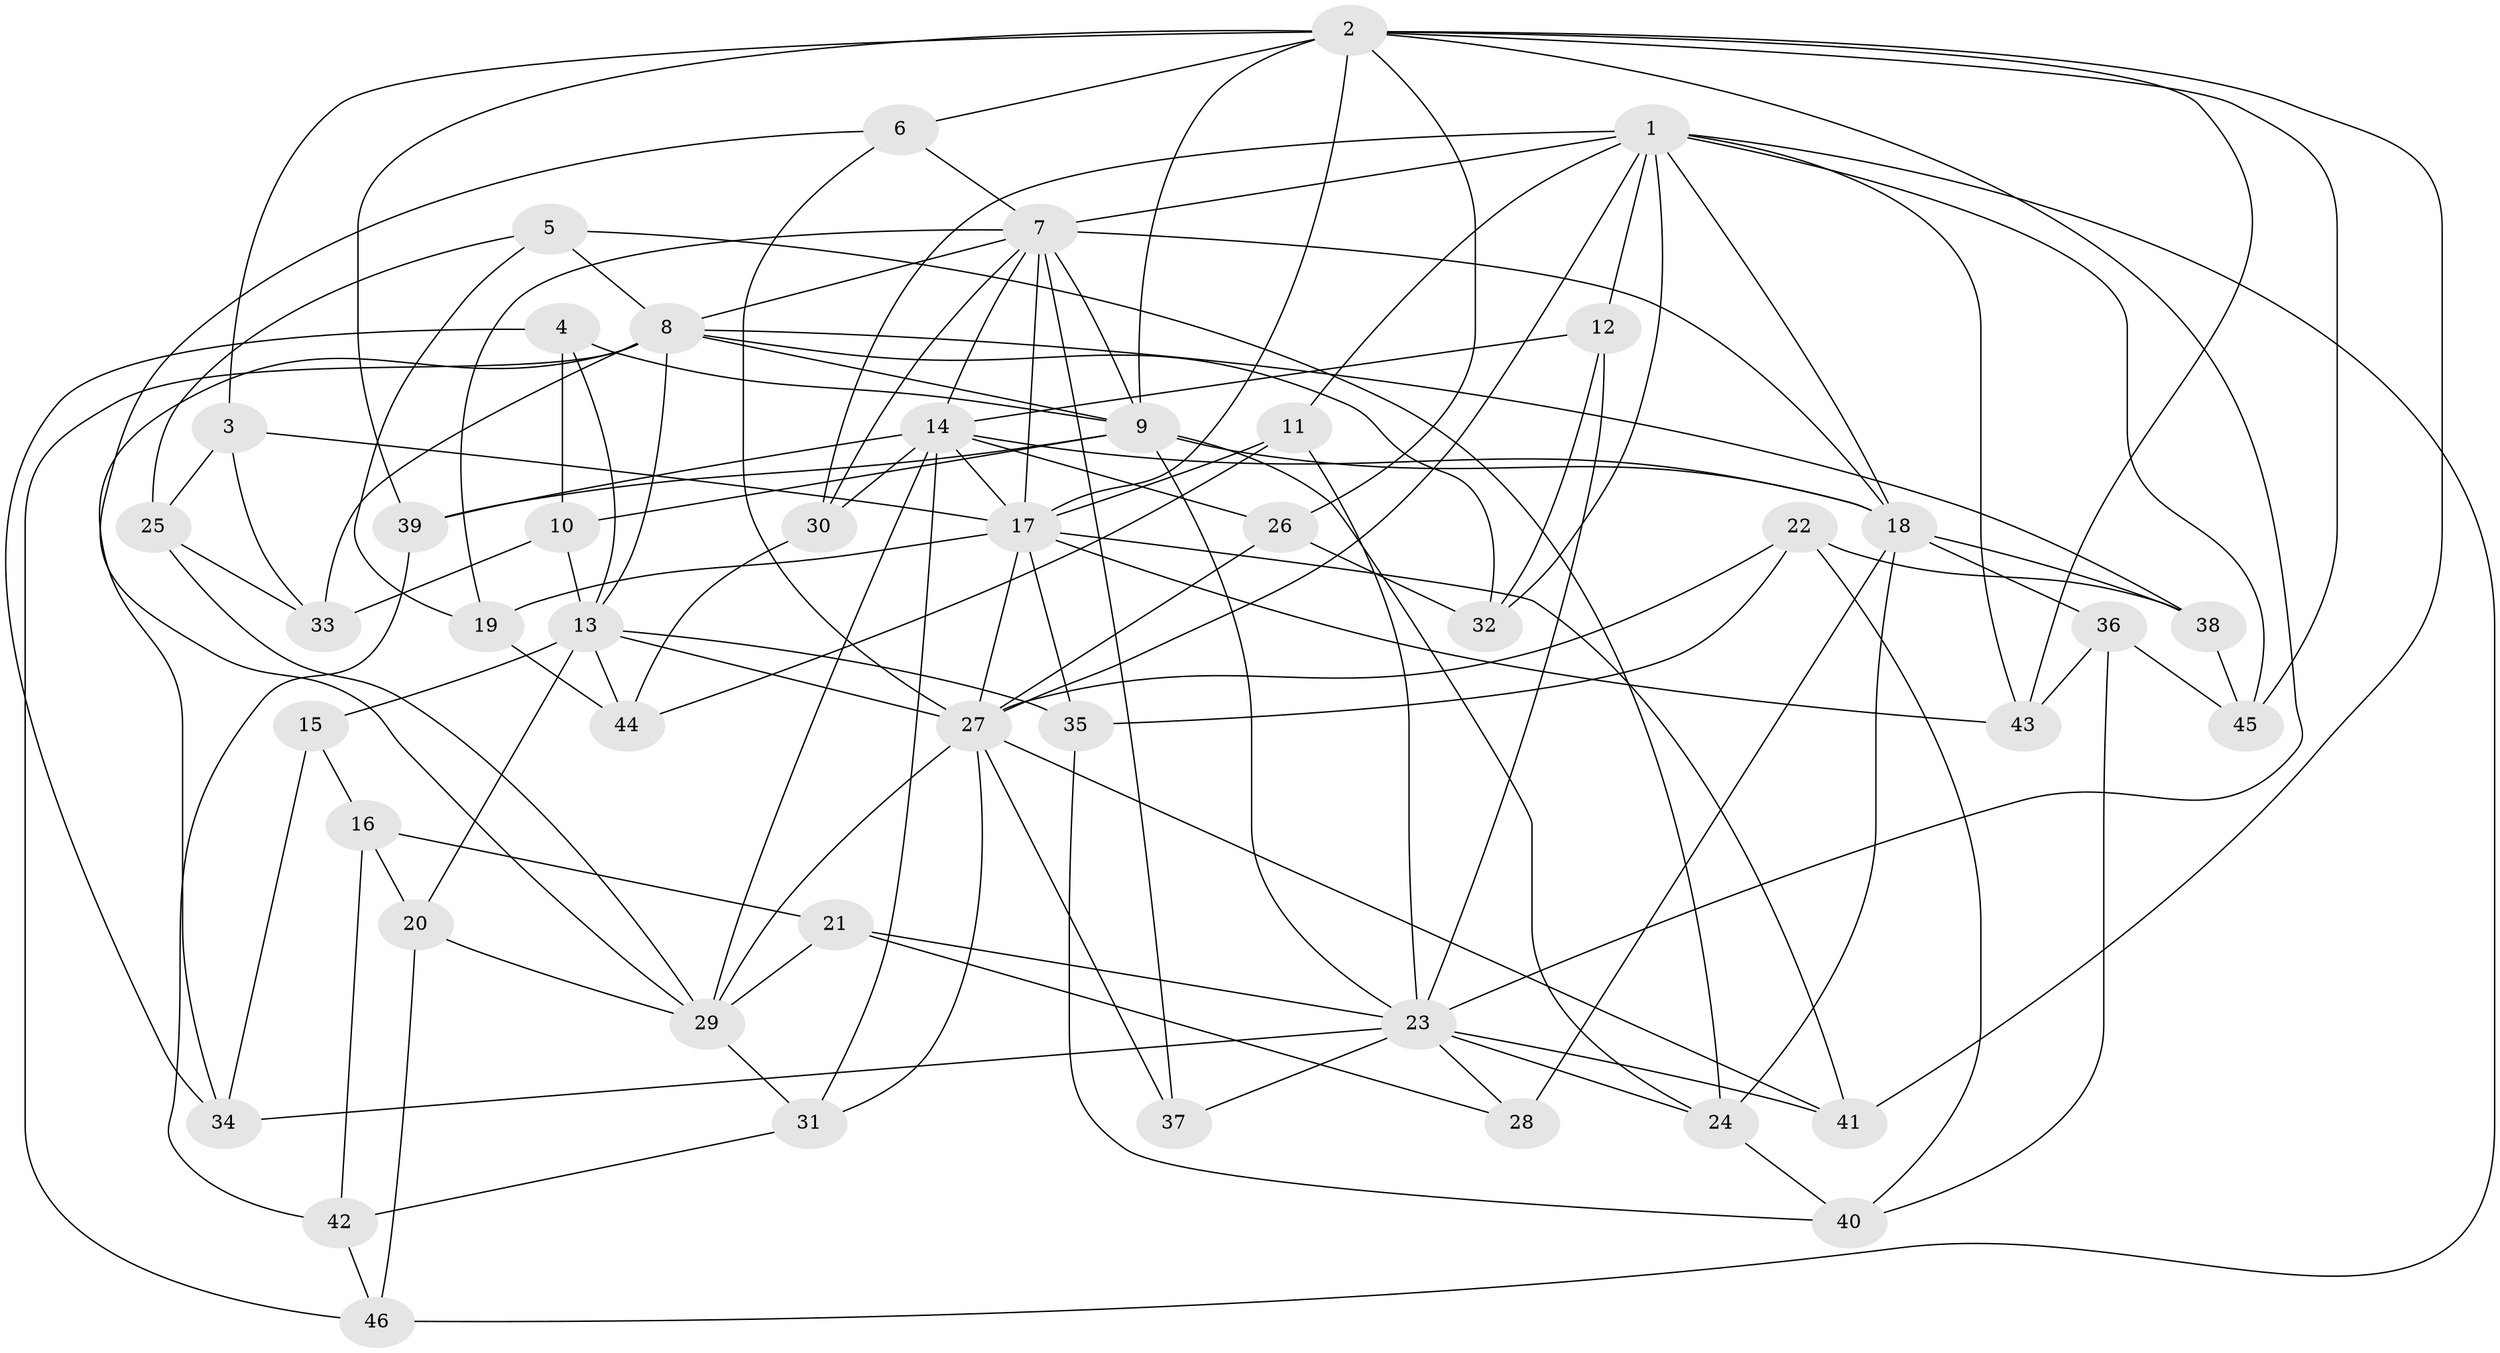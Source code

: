 // original degree distribution, {4: 1.0}
// Generated by graph-tools (version 1.1) at 2025/38/03/09/25 02:38:10]
// undirected, 46 vertices, 122 edges
graph export_dot {
graph [start="1"]
  node [color=gray90,style=filled];
  1;
  2;
  3;
  4;
  5;
  6;
  7;
  8;
  9;
  10;
  11;
  12;
  13;
  14;
  15;
  16;
  17;
  18;
  19;
  20;
  21;
  22;
  23;
  24;
  25;
  26;
  27;
  28;
  29;
  30;
  31;
  32;
  33;
  34;
  35;
  36;
  37;
  38;
  39;
  40;
  41;
  42;
  43;
  44;
  45;
  46;
  1 -- 7 [weight=1.0];
  1 -- 11 [weight=1.0];
  1 -- 12 [weight=1.0];
  1 -- 18 [weight=1.0];
  1 -- 27 [weight=1.0];
  1 -- 30 [weight=1.0];
  1 -- 32 [weight=1.0];
  1 -- 43 [weight=1.0];
  1 -- 45 [weight=1.0];
  1 -- 46 [weight=1.0];
  2 -- 3 [weight=1.0];
  2 -- 6 [weight=1.0];
  2 -- 9 [weight=1.0];
  2 -- 17 [weight=1.0];
  2 -- 23 [weight=1.0];
  2 -- 26 [weight=1.0];
  2 -- 39 [weight=1.0];
  2 -- 41 [weight=1.0];
  2 -- 43 [weight=1.0];
  2 -- 45 [weight=1.0];
  3 -- 17 [weight=1.0];
  3 -- 25 [weight=1.0];
  3 -- 33 [weight=1.0];
  4 -- 9 [weight=1.0];
  4 -- 10 [weight=1.0];
  4 -- 13 [weight=1.0];
  4 -- 34 [weight=1.0];
  5 -- 8 [weight=1.0];
  5 -- 19 [weight=1.0];
  5 -- 24 [weight=1.0];
  5 -- 25 [weight=1.0];
  6 -- 7 [weight=1.0];
  6 -- 27 [weight=1.0];
  6 -- 29 [weight=1.0];
  7 -- 8 [weight=1.0];
  7 -- 9 [weight=1.0];
  7 -- 14 [weight=1.0];
  7 -- 17 [weight=1.0];
  7 -- 18 [weight=2.0];
  7 -- 19 [weight=1.0];
  7 -- 30 [weight=1.0];
  7 -- 37 [weight=2.0];
  8 -- 9 [weight=1.0];
  8 -- 13 [weight=2.0];
  8 -- 32 [weight=1.0];
  8 -- 33 [weight=1.0];
  8 -- 34 [weight=1.0];
  8 -- 38 [weight=1.0];
  8 -- 46 [weight=1.0];
  9 -- 10 [weight=1.0];
  9 -- 18 [weight=2.0];
  9 -- 23 [weight=1.0];
  9 -- 24 [weight=1.0];
  9 -- 39 [weight=1.0];
  10 -- 13 [weight=1.0];
  10 -- 33 [weight=1.0];
  11 -- 17 [weight=1.0];
  11 -- 23 [weight=1.0];
  11 -- 44 [weight=1.0];
  12 -- 14 [weight=3.0];
  12 -- 23 [weight=1.0];
  12 -- 32 [weight=1.0];
  13 -- 15 [weight=2.0];
  13 -- 20 [weight=1.0];
  13 -- 27 [weight=1.0];
  13 -- 35 [weight=1.0];
  13 -- 44 [weight=1.0];
  14 -- 17 [weight=1.0];
  14 -- 18 [weight=1.0];
  14 -- 26 [weight=1.0];
  14 -- 29 [weight=2.0];
  14 -- 30 [weight=1.0];
  14 -- 31 [weight=1.0];
  14 -- 39 [weight=1.0];
  15 -- 16 [weight=1.0];
  15 -- 34 [weight=1.0];
  16 -- 20 [weight=1.0];
  16 -- 21 [weight=1.0];
  16 -- 42 [weight=1.0];
  17 -- 19 [weight=1.0];
  17 -- 27 [weight=1.0];
  17 -- 35 [weight=1.0];
  17 -- 41 [weight=1.0];
  17 -- 43 [weight=1.0];
  18 -- 24 [weight=2.0];
  18 -- 28 [weight=2.0];
  18 -- 36 [weight=1.0];
  18 -- 38 [weight=1.0];
  19 -- 44 [weight=1.0];
  20 -- 29 [weight=1.0];
  20 -- 46 [weight=1.0];
  21 -- 23 [weight=1.0];
  21 -- 28 [weight=1.0];
  21 -- 29 [weight=1.0];
  22 -- 27 [weight=1.0];
  22 -- 35 [weight=1.0];
  22 -- 38 [weight=1.0];
  22 -- 40 [weight=1.0];
  23 -- 24 [weight=1.0];
  23 -- 28 [weight=1.0];
  23 -- 34 [weight=1.0];
  23 -- 37 [weight=1.0];
  23 -- 41 [weight=1.0];
  24 -- 40 [weight=1.0];
  25 -- 29 [weight=1.0];
  25 -- 33 [weight=1.0];
  26 -- 27 [weight=1.0];
  26 -- 32 [weight=1.0];
  27 -- 29 [weight=1.0];
  27 -- 31 [weight=1.0];
  27 -- 37 [weight=1.0];
  27 -- 41 [weight=1.0];
  29 -- 31 [weight=1.0];
  30 -- 44 [weight=1.0];
  31 -- 42 [weight=1.0];
  35 -- 40 [weight=1.0];
  36 -- 40 [weight=1.0];
  36 -- 43 [weight=1.0];
  36 -- 45 [weight=1.0];
  38 -- 45 [weight=1.0];
  39 -- 42 [weight=1.0];
  42 -- 46 [weight=1.0];
}
